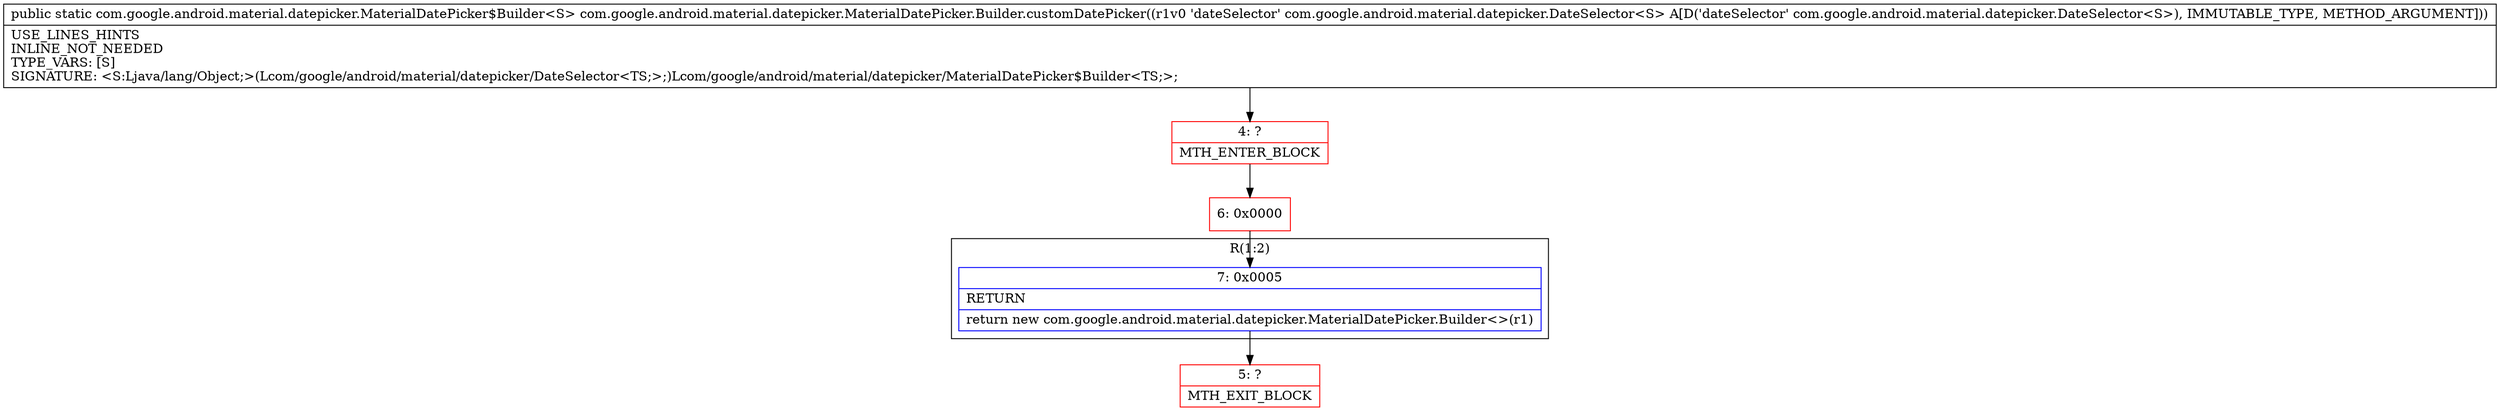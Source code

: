 digraph "CFG forcom.google.android.material.datepicker.MaterialDatePicker.Builder.customDatePicker(Lcom\/google\/android\/material\/datepicker\/DateSelector;)Lcom\/google\/android\/material\/datepicker\/MaterialDatePicker$Builder;" {
subgraph cluster_Region_626179771 {
label = "R(1:2)";
node [shape=record,color=blue];
Node_7 [shape=record,label="{7\:\ 0x0005|RETURN\l|return new com.google.android.material.datepicker.MaterialDatePicker.Builder\<\>(r1)\l}"];
}
Node_4 [shape=record,color=red,label="{4\:\ ?|MTH_ENTER_BLOCK\l}"];
Node_6 [shape=record,color=red,label="{6\:\ 0x0000}"];
Node_5 [shape=record,color=red,label="{5\:\ ?|MTH_EXIT_BLOCK\l}"];
MethodNode[shape=record,label="{public static com.google.android.material.datepicker.MaterialDatePicker$Builder\<S\> com.google.android.material.datepicker.MaterialDatePicker.Builder.customDatePicker((r1v0 'dateSelector' com.google.android.material.datepicker.DateSelector\<S\> A[D('dateSelector' com.google.android.material.datepicker.DateSelector\<S\>), IMMUTABLE_TYPE, METHOD_ARGUMENT]))  | USE_LINES_HINTS\lINLINE_NOT_NEEDED\lTYPE_VARS: [S]\lSIGNATURE: \<S:Ljava\/lang\/Object;\>(Lcom\/google\/android\/material\/datepicker\/DateSelector\<TS;\>;)Lcom\/google\/android\/material\/datepicker\/MaterialDatePicker$Builder\<TS;\>;\l}"];
MethodNode -> Node_4;Node_7 -> Node_5;
Node_4 -> Node_6;
Node_6 -> Node_7;
}

